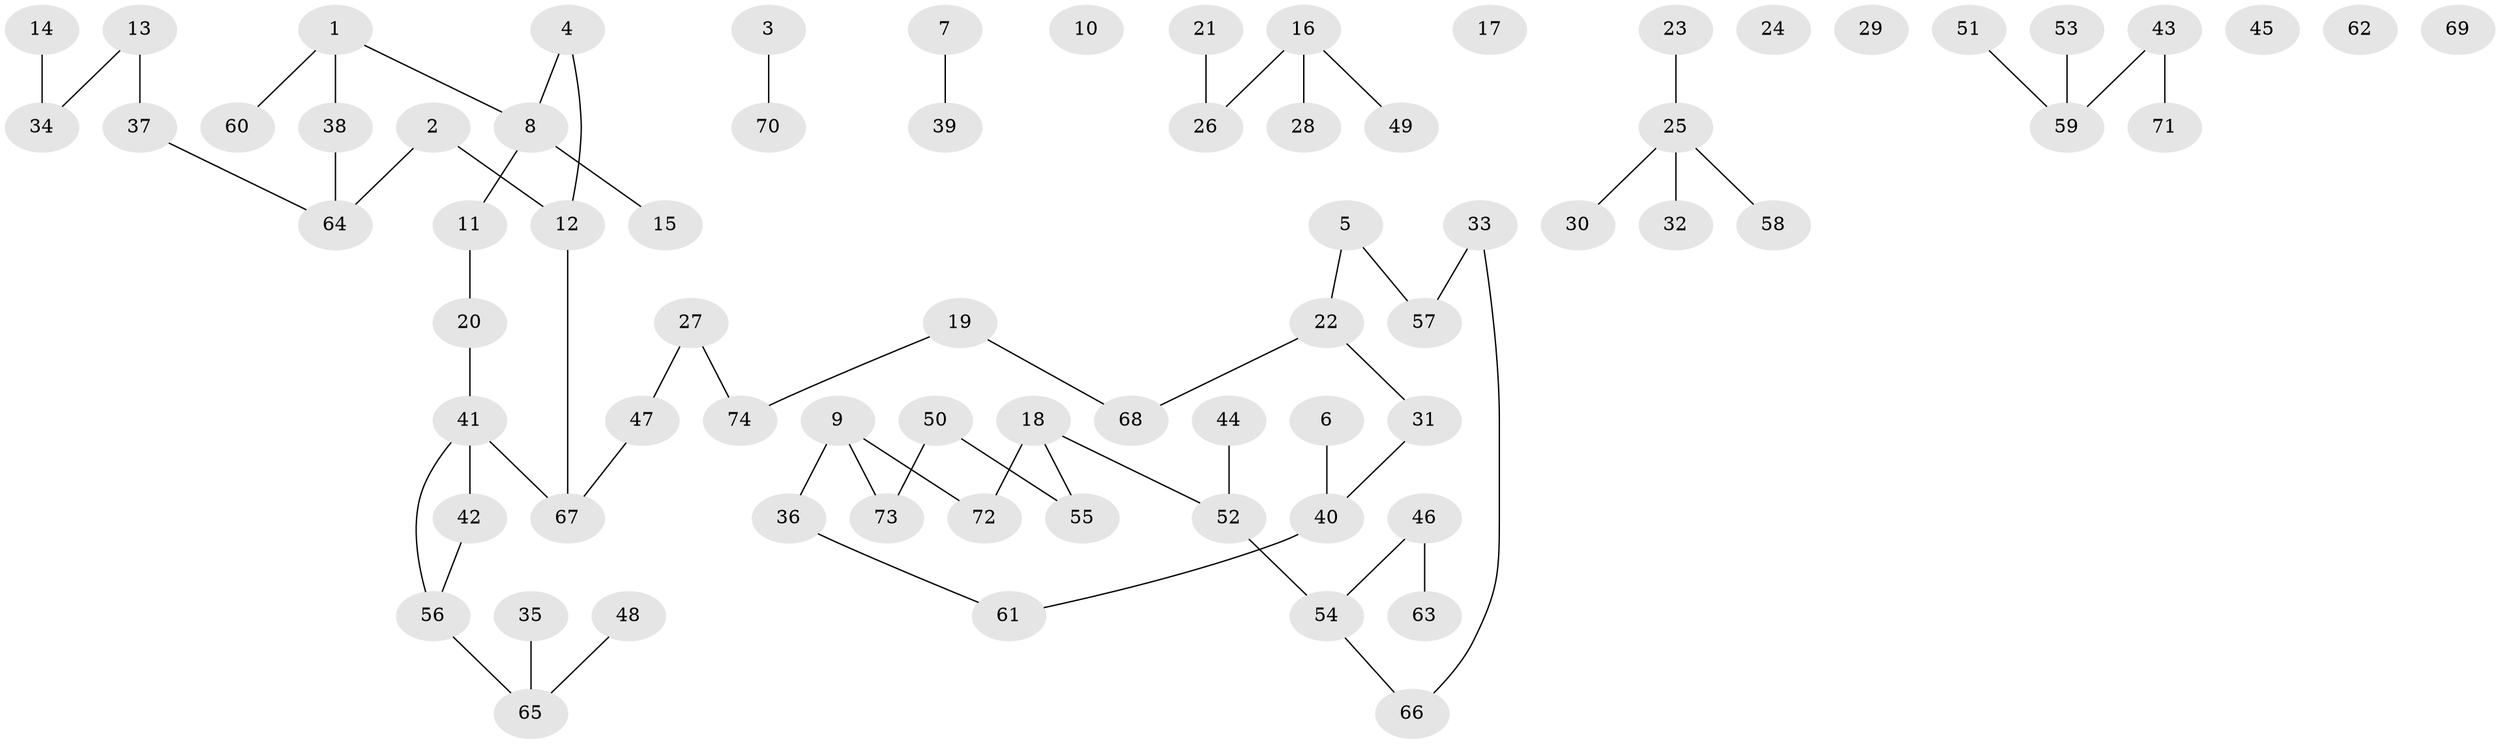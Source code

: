 // Generated by graph-tools (version 1.1) at 2025/49/03/09/25 03:49:09]
// undirected, 74 vertices, 66 edges
graph export_dot {
graph [start="1"]
  node [color=gray90,style=filled];
  1;
  2;
  3;
  4;
  5;
  6;
  7;
  8;
  9;
  10;
  11;
  12;
  13;
  14;
  15;
  16;
  17;
  18;
  19;
  20;
  21;
  22;
  23;
  24;
  25;
  26;
  27;
  28;
  29;
  30;
  31;
  32;
  33;
  34;
  35;
  36;
  37;
  38;
  39;
  40;
  41;
  42;
  43;
  44;
  45;
  46;
  47;
  48;
  49;
  50;
  51;
  52;
  53;
  54;
  55;
  56;
  57;
  58;
  59;
  60;
  61;
  62;
  63;
  64;
  65;
  66;
  67;
  68;
  69;
  70;
  71;
  72;
  73;
  74;
  1 -- 8;
  1 -- 38;
  1 -- 60;
  2 -- 12;
  2 -- 64;
  3 -- 70;
  4 -- 8;
  4 -- 12;
  5 -- 22;
  5 -- 57;
  6 -- 40;
  7 -- 39;
  8 -- 11;
  8 -- 15;
  9 -- 36;
  9 -- 72;
  9 -- 73;
  11 -- 20;
  12 -- 67;
  13 -- 34;
  13 -- 37;
  14 -- 34;
  16 -- 26;
  16 -- 28;
  16 -- 49;
  18 -- 52;
  18 -- 55;
  18 -- 72;
  19 -- 68;
  19 -- 74;
  20 -- 41;
  21 -- 26;
  22 -- 31;
  22 -- 68;
  23 -- 25;
  25 -- 30;
  25 -- 32;
  25 -- 58;
  27 -- 47;
  27 -- 74;
  31 -- 40;
  33 -- 57;
  33 -- 66;
  35 -- 65;
  36 -- 61;
  37 -- 64;
  38 -- 64;
  40 -- 61;
  41 -- 42;
  41 -- 56;
  41 -- 67;
  42 -- 56;
  43 -- 59;
  43 -- 71;
  44 -- 52;
  46 -- 54;
  46 -- 63;
  47 -- 67;
  48 -- 65;
  50 -- 55;
  50 -- 73;
  51 -- 59;
  52 -- 54;
  53 -- 59;
  54 -- 66;
  56 -- 65;
}
